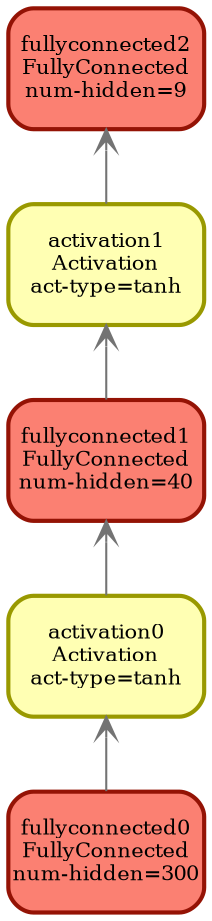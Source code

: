 digraph "Network Visualization" {
node [fontsize=10];
edge [fontsize=10];
"fullyconnected0"  [label="fullyconnected0\nFullyConnected\nnum-hidden=300",style="rounded,filled",fixedsize=true,width=1.3,fillcolor="#fb8072",shape=box,penwidth=2,height=0.8034,color="#941305"];
"activation0"  [label="activation0\nActivation\nact-type=tanh",style="rounded,filled",fixedsize=true,width=1.3,fillcolor="#ffffb3",shape=box,penwidth=2,height=0.8034,color="#999900"];
"fullyconnected1"  [label="fullyconnected1\nFullyConnected\nnum-hidden=40",style="rounded,filled",fixedsize=true,width=1.3,fillcolor="#fb8072",shape=box,penwidth=2,height=0.8034,color="#941305"];
"activation1"  [label="activation1\nActivation\nact-type=tanh",style="rounded,filled",fixedsize=true,width=1.3,fillcolor="#ffffb3",shape=box,penwidth=2,height=0.8034,color="#999900"];
"fullyconnected2"  [label="fullyconnected2\nFullyConnected\nnum-hidden=9",style="rounded,filled",fixedsize=true,width=1.3,fillcolor="#fb8072",shape=box,penwidth=2,height=0.8034,color="#941305"];
"activation0" -> "fullyconnected0"  [arrowtail=open,color="#737373",dir=back];
"fullyconnected1" -> "activation0"  [arrowtail=open,color="#737373",dir=back];
"activation1" -> "fullyconnected1"  [arrowtail=open,color="#737373",dir=back];
"fullyconnected2" -> "activation1"  [arrowtail=open,color="#737373",dir=back];
}

